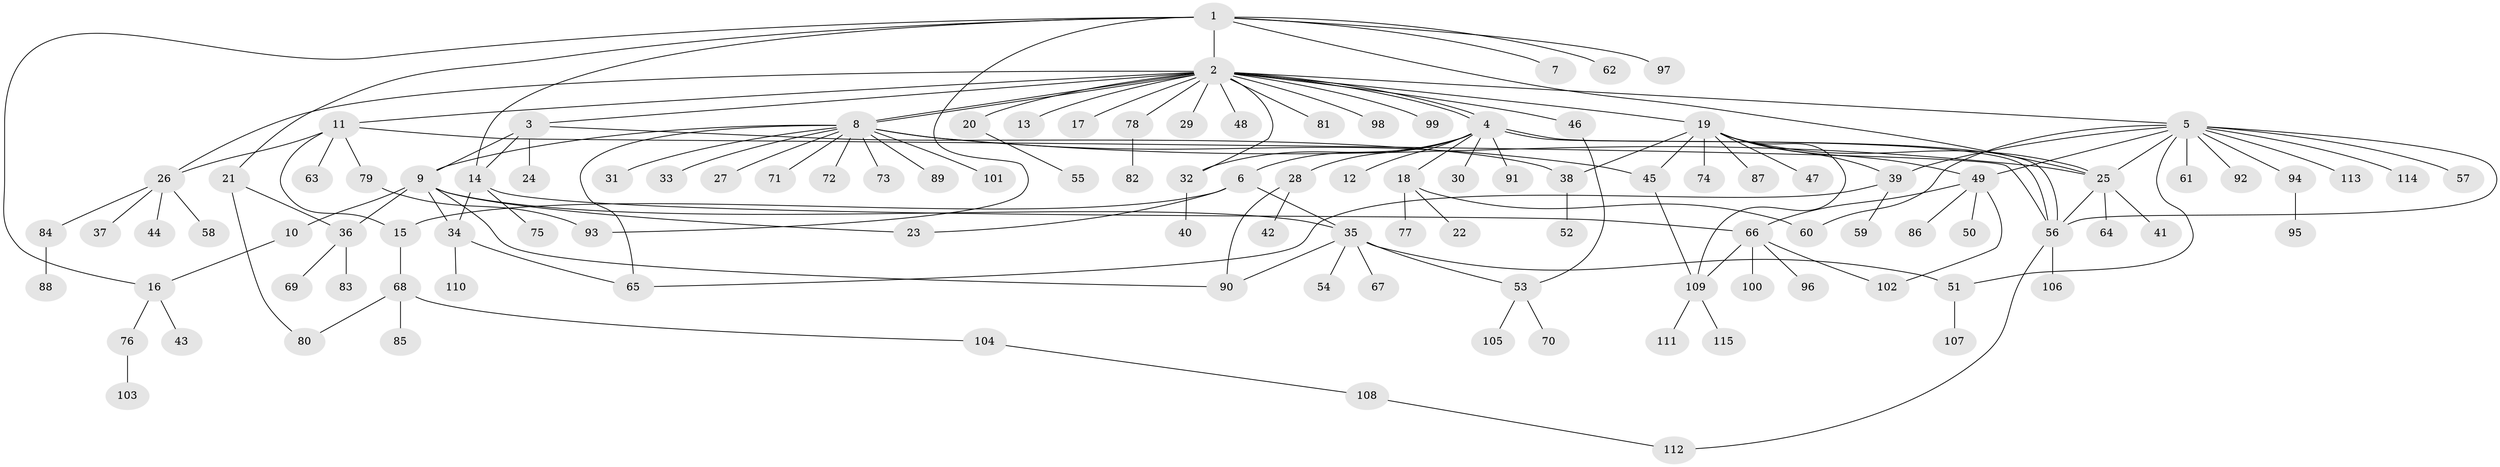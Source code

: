 // coarse degree distribution, {6: 0.05172413793103448, 12: 0.034482758620689655, 4: 0.08620689655172414, 7: 0.017241379310344827, 8: 0.034482758620689655, 9: 0.017241379310344827, 3: 0.1896551724137931, 2: 0.1724137931034483, 5: 0.034482758620689655, 1: 0.3620689655172414}
// Generated by graph-tools (version 1.1) at 2025/50/03/04/25 22:50:44]
// undirected, 115 vertices, 151 edges
graph export_dot {
  node [color=gray90,style=filled];
  1;
  2;
  3;
  4;
  5;
  6;
  7;
  8;
  9;
  10;
  11;
  12;
  13;
  14;
  15;
  16;
  17;
  18;
  19;
  20;
  21;
  22;
  23;
  24;
  25;
  26;
  27;
  28;
  29;
  30;
  31;
  32;
  33;
  34;
  35;
  36;
  37;
  38;
  39;
  40;
  41;
  42;
  43;
  44;
  45;
  46;
  47;
  48;
  49;
  50;
  51;
  52;
  53;
  54;
  55;
  56;
  57;
  58;
  59;
  60;
  61;
  62;
  63;
  64;
  65;
  66;
  67;
  68;
  69;
  70;
  71;
  72;
  73;
  74;
  75;
  76;
  77;
  78;
  79;
  80;
  81;
  82;
  83;
  84;
  85;
  86;
  87;
  88;
  89;
  90;
  91;
  92;
  93;
  94;
  95;
  96;
  97;
  98;
  99;
  100;
  101;
  102;
  103;
  104;
  105;
  106;
  107;
  108;
  109;
  110;
  111;
  112;
  113;
  114;
  115;
  1 -- 2;
  1 -- 7;
  1 -- 14;
  1 -- 16;
  1 -- 21;
  1 -- 25;
  1 -- 62;
  1 -- 93;
  1 -- 97;
  2 -- 3;
  2 -- 4;
  2 -- 4;
  2 -- 5;
  2 -- 8;
  2 -- 8;
  2 -- 11;
  2 -- 13;
  2 -- 17;
  2 -- 19;
  2 -- 20;
  2 -- 26;
  2 -- 29;
  2 -- 32;
  2 -- 46;
  2 -- 48;
  2 -- 78;
  2 -- 81;
  2 -- 98;
  2 -- 99;
  3 -- 9;
  3 -- 14;
  3 -- 24;
  3 -- 38;
  4 -- 6;
  4 -- 12;
  4 -- 18;
  4 -- 28;
  4 -- 30;
  4 -- 32;
  4 -- 56;
  4 -- 56;
  4 -- 91;
  5 -- 25;
  5 -- 39;
  5 -- 49;
  5 -- 51;
  5 -- 56;
  5 -- 57;
  5 -- 60;
  5 -- 61;
  5 -- 92;
  5 -- 94;
  5 -- 113;
  5 -- 114;
  6 -- 15;
  6 -- 23;
  6 -- 35;
  8 -- 9;
  8 -- 25;
  8 -- 27;
  8 -- 31;
  8 -- 33;
  8 -- 45;
  8 -- 65;
  8 -- 71;
  8 -- 72;
  8 -- 73;
  8 -- 89;
  8 -- 101;
  9 -- 10;
  9 -- 23;
  9 -- 34;
  9 -- 35;
  9 -- 36;
  9 -- 90;
  10 -- 16;
  11 -- 15;
  11 -- 26;
  11 -- 56;
  11 -- 63;
  11 -- 79;
  14 -- 34;
  14 -- 66;
  14 -- 75;
  15 -- 68;
  16 -- 43;
  16 -- 76;
  18 -- 22;
  18 -- 60;
  18 -- 77;
  19 -- 25;
  19 -- 38;
  19 -- 39;
  19 -- 45;
  19 -- 47;
  19 -- 49;
  19 -- 74;
  19 -- 87;
  19 -- 109;
  20 -- 55;
  21 -- 36;
  21 -- 80;
  25 -- 41;
  25 -- 56;
  25 -- 64;
  26 -- 37;
  26 -- 44;
  26 -- 58;
  26 -- 84;
  28 -- 42;
  28 -- 90;
  32 -- 40;
  34 -- 65;
  34 -- 110;
  35 -- 51;
  35 -- 53;
  35 -- 54;
  35 -- 67;
  35 -- 90;
  36 -- 69;
  36 -- 83;
  38 -- 52;
  39 -- 59;
  39 -- 65;
  45 -- 109;
  46 -- 53;
  49 -- 50;
  49 -- 66;
  49 -- 86;
  49 -- 102;
  51 -- 107;
  53 -- 70;
  53 -- 105;
  56 -- 106;
  56 -- 112;
  66 -- 96;
  66 -- 100;
  66 -- 102;
  66 -- 109;
  68 -- 80;
  68 -- 85;
  68 -- 104;
  76 -- 103;
  78 -- 82;
  79 -- 93;
  84 -- 88;
  94 -- 95;
  104 -- 108;
  108 -- 112;
  109 -- 111;
  109 -- 115;
}
